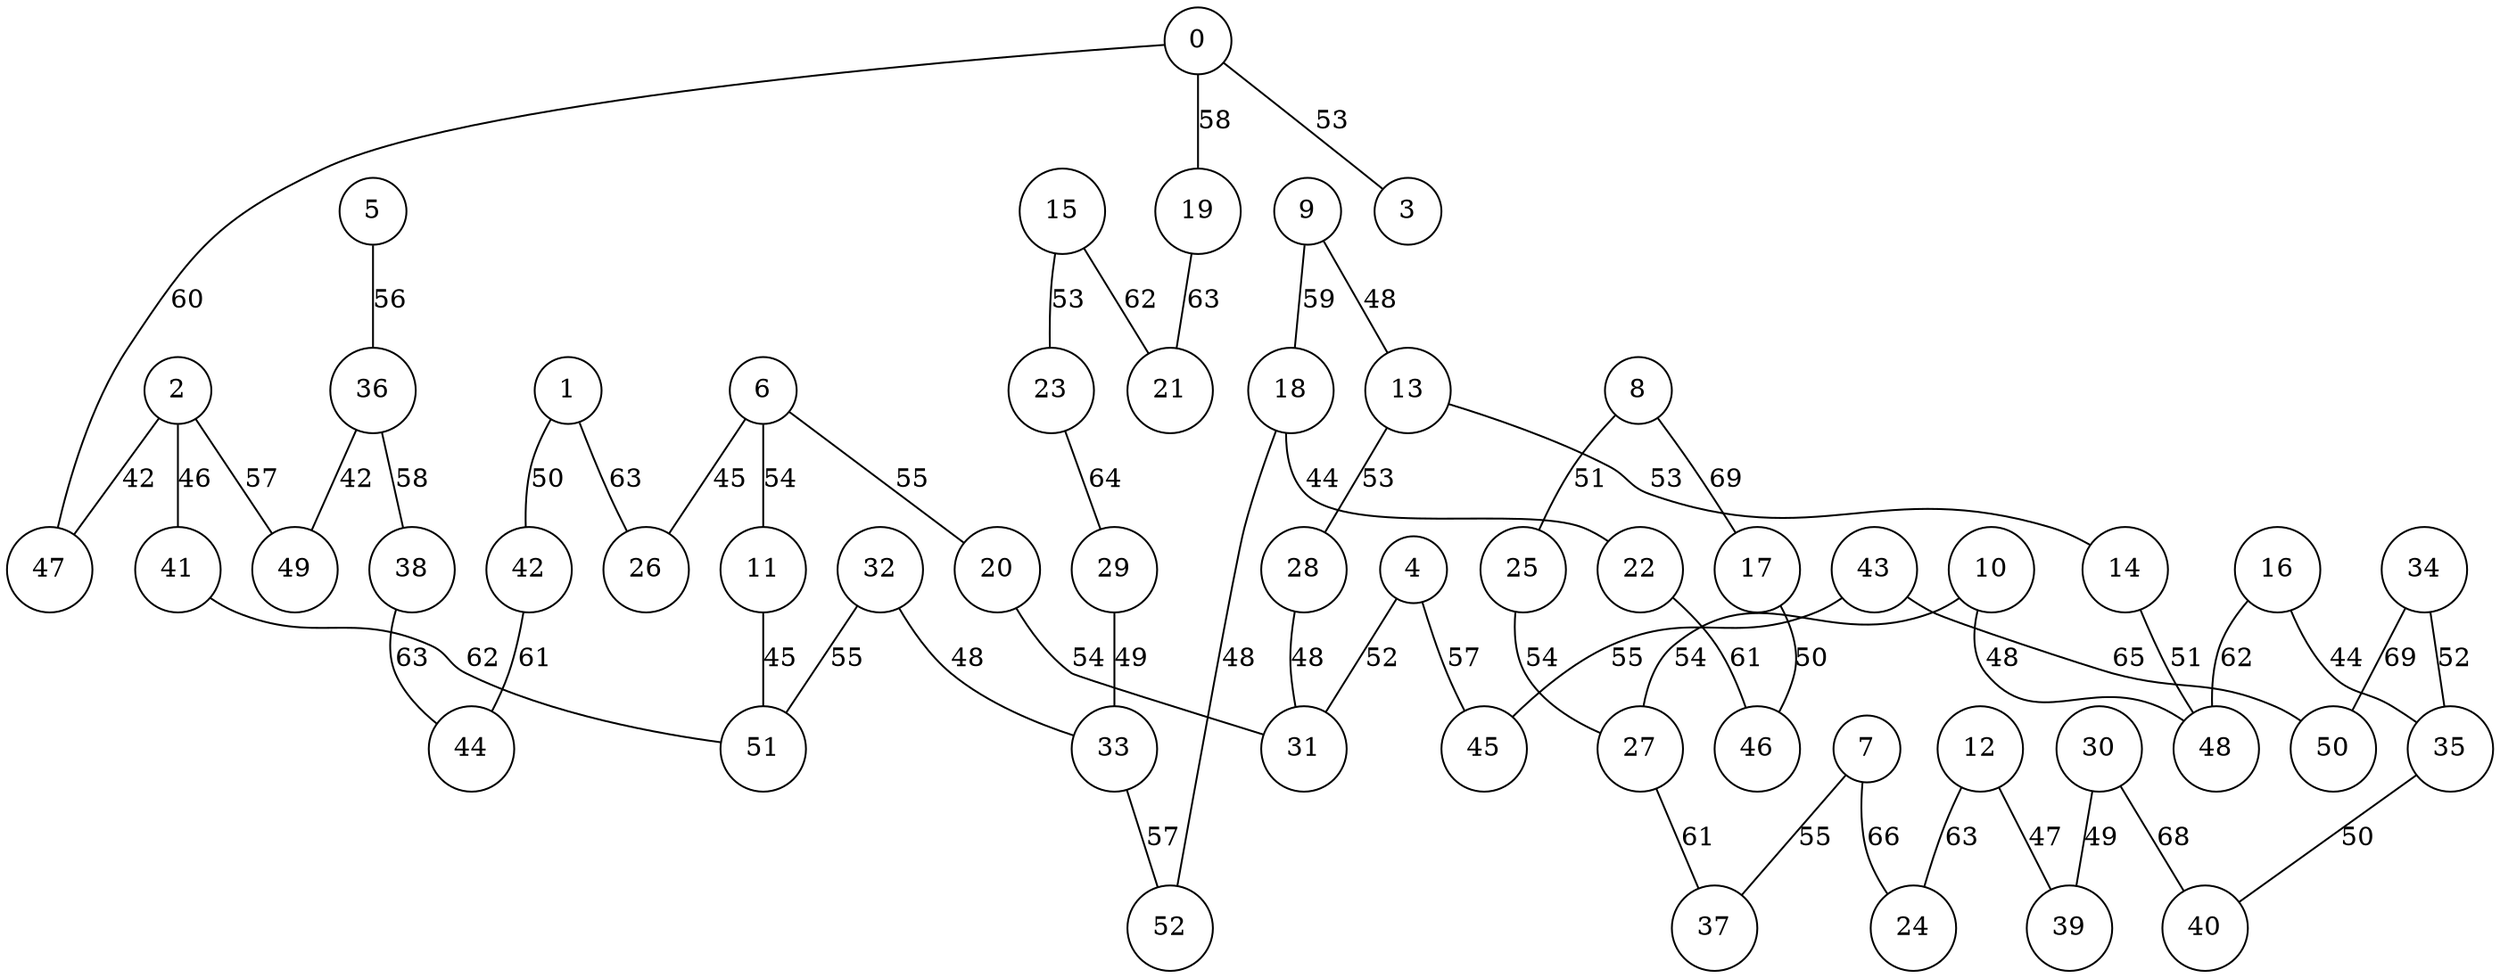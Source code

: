 graph qubit_interaction_graph {
    node [shape=circle];
    0 -- 47 [label=60];
    0 -- 19 [label=58];
    0 -- 3 [label=53];
    1 -- 26 [label=63];
    1 -- 42 [label=50];
    2 -- 47 [label=42];
    2 -- 49 [label=57];
    2 -- 41 [label=46];
    4 -- 31 [label=52];
    4 -- 45 [label=57];
    5 -- 36 [label=56];
    6 -- 11 [label=54];
    6 -- 20 [label=55];
    6 -- 26 [label=45];
    7 -- 37 [label=55];
    7 -- 24 [label=66];
    8 -- 25 [label=51];
    8 -- 17 [label=69];
    9 -- 13 [label=48];
    9 -- 18 [label=59];
    10 -- 27 [label=54];
    10 -- 48 [label=48];
    11 -- 51 [label=45];
    12 -- 24 [label=63];
    12 -- 39 [label=47];
    13 -- 14 [label=53];
    13 -- 28 [label=53];
    14 -- 48 [label=51];
    15 -- 23 [label=53];
    15 -- 21 [label=62];
    16 -- 48 [label=62];
    16 -- 35 [label=44];
    17 -- 46 [label=50];
    18 -- 52 [label=48];
    18 -- 22 [label=44];
    19 -- 21 [label=63];
    20 -- 31 [label=54];
    22 -- 46 [label=61];
    23 -- 29 [label=64];
    25 -- 27 [label=54];
    27 -- 37 [label=61];
    28 -- 31 [label=48];
    29 -- 33 [label=49];
    30 -- 40 [label=68];
    30 -- 39 [label=49];
    32 -- 51 [label=55];
    32 -- 33 [label=48];
    33 -- 52 [label=57];
    34 -- 35 [label=52];
    34 -- 50 [label=69];
    35 -- 40 [label=50];
    36 -- 49 [label=42];
    36 -- 38 [label=58];
    38 -- 44 [label=63];
    41 -- 51 [label=62];
    42 -- 44 [label=61];
    43 -- 50 [label=65];
    43 -- 45 [label=55];
}